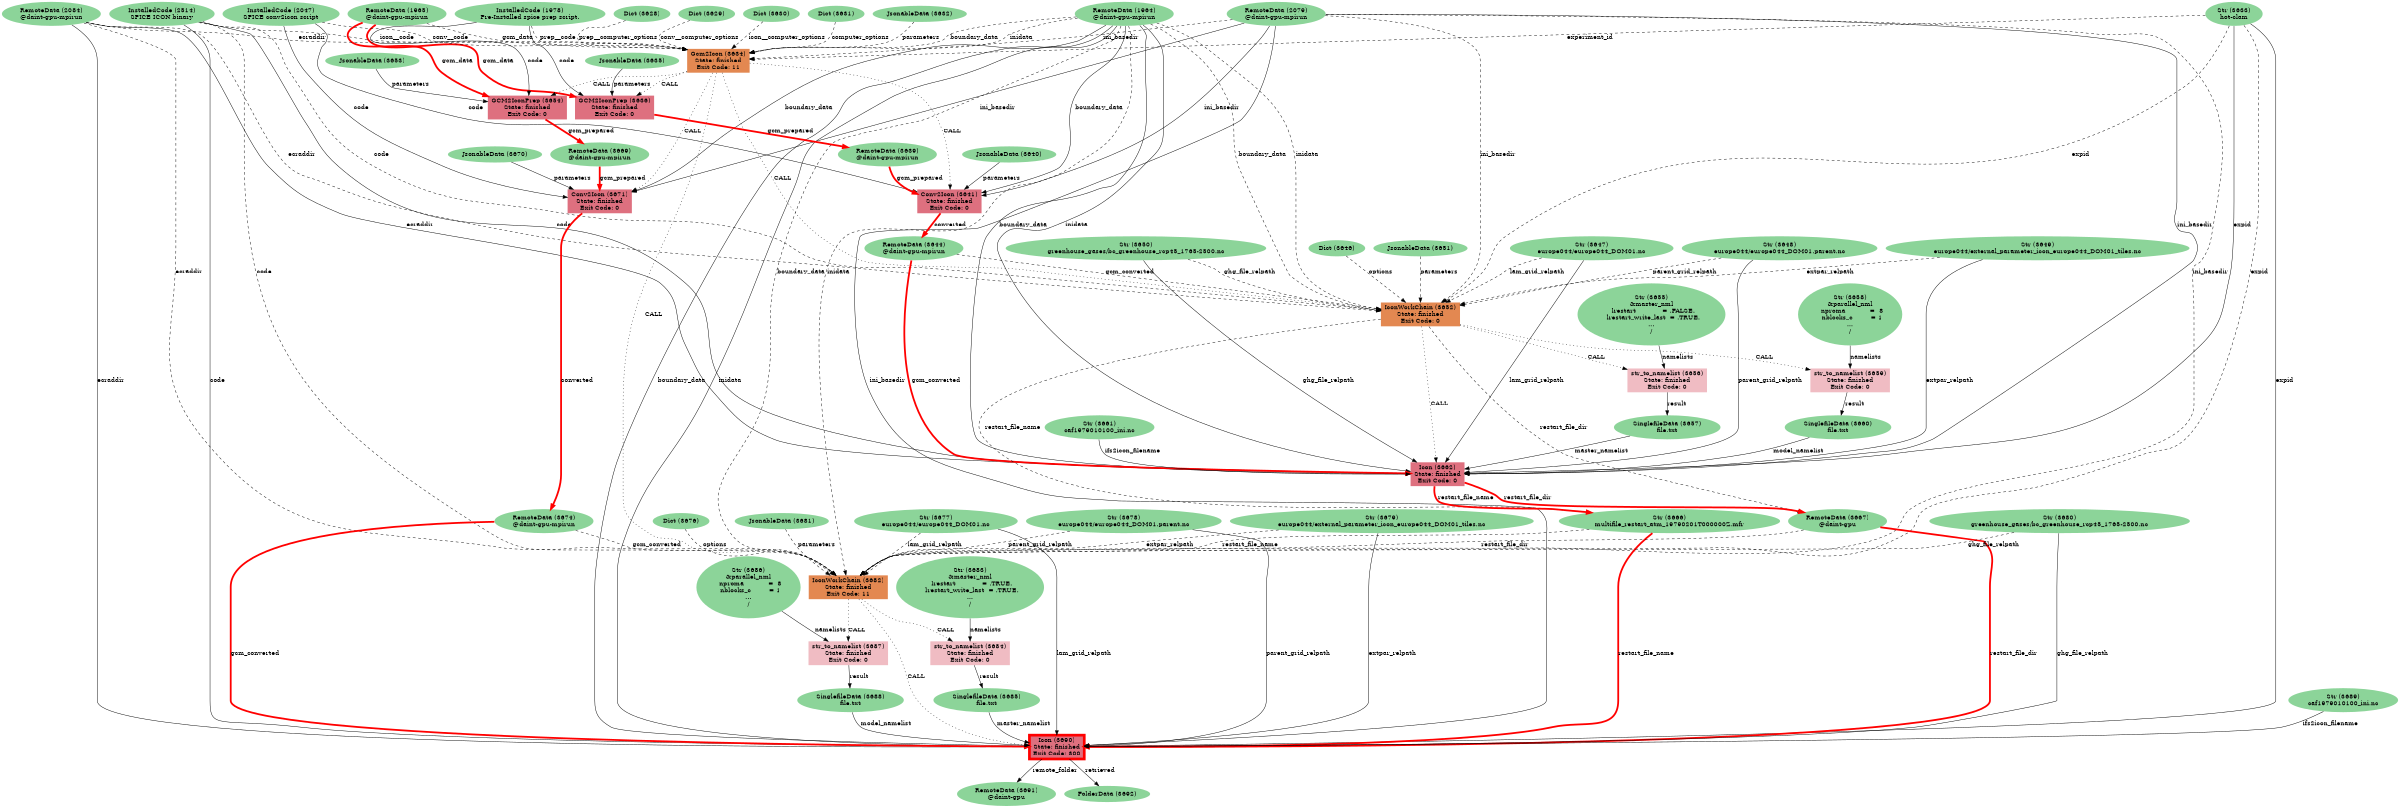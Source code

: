 digraph {
	graph [size="16,16"]
	N3690 [label="Icon (3690)
State: finished
Exit Code: 300" color=red fillcolor="#de707fff" penwidth=6 shape=rectangle style=filled]
	N1964 [label="RemoteData (1964)
@daint-gpu-mpirun" fillcolor="#8cd499ff" penwidth=0 shape=ellipse style=filled]
	N1965 [label="RemoteData (1965)
@daint-gpu-mpirun" fillcolor="#8cd499ff" penwidth=0 shape=ellipse style=filled]
	N1978 [label="InstalledCode (1978)
Pre-Installed spice prep script." fillcolor="#8cd499ff" penwidth=0 shape=ellipse style=filled]
	N2047 [label="InstalledCode (2047)
SPICE conv2icon script" fillcolor="#8cd499ff" penwidth=0 shape=ellipse style=filled]
	N2079 [label="RemoteData (2079)
@daint-gpu-mpirun" fillcolor="#8cd499ff" penwidth=0 shape=ellipse style=filled]
	N2084 [label="RemoteData (2084)
@daint-gpu-mpirun" fillcolor="#8cd499ff" penwidth=0 shape=ellipse style=filled]
	N2514 [label="InstalledCode (2514)
SPICE ICON binary" fillcolor="#8cd499ff" penwidth=0 shape=ellipse style=filled]
	N3628 [label="Dict (3628)" fillcolor="#8cd499ff" penwidth=0 shape=ellipse style=filled]
	N3629 [label="Dict (3629)" fillcolor="#8cd499ff" penwidth=0 shape=ellipse style=filled]
	N3630 [label="Dict (3630)" fillcolor="#8cd499ff" penwidth=0 shape=ellipse style=filled]
	N3631 [label="Dict (3631)" fillcolor="#8cd499ff" penwidth=0 shape=ellipse style=filled]
	N3632 [label="JsonableData (3632)" fillcolor="#8cd499ff" penwidth=0 shape=ellipse style=filled]
	N3633 [label="Str (3633)
hot-clam" fillcolor="#8cd499ff" penwidth=0 shape=ellipse style=filled]
	N3634 [label="Gcm2Icon (3634)
State: finished
Exit Code: 11" fillcolor="#e38851ff" penwidth=0 shape=rectangle style=filled]
	N3635 [label="JsonableData (3635)" fillcolor="#8cd499ff" penwidth=0 shape=ellipse style=filled]
	N3636 [label="GCM2IconPrep (3636)
State: finished
Exit Code: 0" fillcolor="#de707fff" penwidth=0 shape=rectangle style=filled]
	N3639 [label="RemoteData (3639)
@daint-gpu-mpirun" fillcolor="#8cd499ff" penwidth=0 shape=ellipse style=filled]
	N3640 [label="JsonableData (3640)" fillcolor="#8cd499ff" penwidth=0 shape=ellipse style=filled]
	N3641 [label="Conv2Icon (3641)
State: finished
Exit Code: 0" fillcolor="#de707fff" penwidth=0 shape=rectangle style=filled]
	N3644 [label="RemoteData (3644)
@daint-gpu-mpirun" fillcolor="#8cd499ff" penwidth=0 shape=ellipse style=filled]
	N3646 [label="Dict (3646)" fillcolor="#8cd499ff" penwidth=0 shape=ellipse style=filled]
	N3647 [label="Str (3647)
europe044/europe044_DOM01.nc" fillcolor="#8cd499ff" penwidth=0 shape=ellipse style=filled]
	N3648 [label="Str (3648)
europe044/europe044_DOM01.parent.nc" fillcolor="#8cd499ff" penwidth=0 shape=ellipse style=filled]
	N3649 [label="Str (3649)
europe044/external_parameter_icon_europe044_DOM01_tiles.nc" fillcolor="#8cd499ff" penwidth=0 shape=ellipse style=filled]
	N3650 [label="Str (3650)
greenhouse_gases/bc_greenhouse_rcp45_1765-2500.nc" fillcolor="#8cd499ff" penwidth=0 shape=ellipse style=filled]
	N3651 [label="JsonableData (3651)" fillcolor="#8cd499ff" penwidth=0 shape=ellipse style=filled]
	N3652 [label="IconWorkChain (3652)
State: finished
Exit Code: 0" fillcolor="#e38851ff" penwidth=0 shape=rectangle style=filled]
	N3653 [label="JsonableData (3653)" fillcolor="#8cd499ff" penwidth=0 shape=ellipse style=filled]
	N3654 [label="GCM2IconPrep (3654)
State: finished
Exit Code: 0" fillcolor="#de707fff" penwidth=0 shape=rectangle style=filled]
	N3655 [label="Str (3655)
&master_nml
  lrestart             = .FALSE.
  lrestart_write_last  = .TRUE.
...
/" fillcolor="#8cd499ff" penwidth=0 shape=ellipse style=filled]
	N3656 [label="str_to_namelist (3656)
State: finished
Exit Code: 0" fillcolor="#de707f77" penwidth=0 shape=rectangle style=filled]
	N3657 [label="SinglefileData (3657)
file.txt" fillcolor="#8cd499ff" penwidth=0 shape=ellipse style=filled]
	N3658 [label="Str (3658)
&parallel_nml
  nproma            =  8
  nblocks_c         = 1
...
/" fillcolor="#8cd499ff" penwidth=0 shape=ellipse style=filled]
	N3659 [label="str_to_namelist (3659)
State: finished
Exit Code: 0" fillcolor="#de707f77" penwidth=0 shape=rectangle style=filled]
	N3660 [label="SinglefileData (3660)
file.txt" fillcolor="#8cd499ff" penwidth=0 shape=ellipse style=filled]
	N3661 [label="Str (3661)
caf1979010100_ini.nc" fillcolor="#8cd499ff" penwidth=0 shape=ellipse style=filled]
	N3662 [label="Icon (3662)
State: finished
Exit Code: 0" fillcolor="#de707fff" penwidth=0 shape=rectangle style=filled]
	N3666 [label="Str (3666)
multifile_restart_atm_19790201T000000Z.mfr" fillcolor="#8cd499ff" penwidth=0 shape=ellipse style=filled]
	N3667 [label="RemoteData (3667)
@daint-gpu" fillcolor="#8cd499ff" penwidth=0 shape=ellipse style=filled]
	N3669 [label="RemoteData (3669)
@daint-gpu-mpirun" fillcolor="#8cd499ff" penwidth=0 shape=ellipse style=filled]
	N3670 [label="JsonableData (3670)" fillcolor="#8cd499ff" penwidth=0 shape=ellipse style=filled]
	N3671 [label="Conv2Icon (3671)
State: finished
Exit Code: 0" fillcolor="#de707fff" penwidth=0 shape=rectangle style=filled]
	N3674 [label="RemoteData (3674)
@daint-gpu-mpirun" fillcolor="#8cd499ff" penwidth=0 shape=ellipse style=filled]
	N3676 [label="Dict (3676)" fillcolor="#8cd499ff" penwidth=0 shape=ellipse style=filled]
	N3677 [label="Str (3677)
europe044/europe044_DOM01.nc" fillcolor="#8cd499ff" penwidth=0 shape=ellipse style=filled]
	N3678 [label="Str (3678)
europe044/europe044_DOM01.parent.nc" fillcolor="#8cd499ff" penwidth=0 shape=ellipse style=filled]
	N3679 [label="Str (3679)
europe044/external_parameter_icon_europe044_DOM01_tiles.nc" fillcolor="#8cd499ff" penwidth=0 shape=ellipse style=filled]
	N3680 [label="Str (3680)
greenhouse_gases/bc_greenhouse_rcp45_1765-2500.nc" fillcolor="#8cd499ff" penwidth=0 shape=ellipse style=filled]
	N3681 [label="JsonableData (3681)" fillcolor="#8cd499ff" penwidth=0 shape=ellipse style=filled]
	N3682 [label="IconWorkChain (3682)
State: finished
Exit Code: 11" fillcolor="#e38851ff" penwidth=0 shape=rectangle style=filled]
	N3683 [label="Str (3683)
&master_nml
  lrestart             = .TRUE.
  lrestart_write_last  = .TRUE.
...
/" fillcolor="#8cd499ff" penwidth=0 shape=ellipse style=filled]
	N3684 [label="str_to_namelist (3684)
State: finished
Exit Code: 0" fillcolor="#de707f77" penwidth=0 shape=rectangle style=filled]
	N3685 [label="SinglefileData (3685)
file.txt" fillcolor="#8cd499ff" penwidth=0 shape=ellipse style=filled]
	N3686 [label="Str (3686)
&parallel_nml
  nproma            =  8
  nblocks_c         = 1
...
/" fillcolor="#8cd499ff" penwidth=0 shape=ellipse style=filled]
	N3687 [label="str_to_namelist (3687)
State: finished
Exit Code: 0" fillcolor="#de707f77" penwidth=0 shape=rectangle style=filled]
	N3688 [label="SinglefileData (3688)
file.txt" fillcolor="#8cd499ff" penwidth=0 shape=ellipse style=filled]
	N3689 [label="Str (3689)
caf1979010100_ini.nc" fillcolor="#8cd499ff" penwidth=0 shape=ellipse style=filled]
	N3650 -> N3662 [label=ghg_file_relpath color="#000000" style=solid]
	N3651 -> N3652 [label=parameters color="#000000" style=dashed]
	N2079 -> N3671 [label=ini_basedir color="#000000" style=solid]
	N2047 -> N3634 [label=conv__code color="#000000" style=dashed]
	N1964 -> N3634 [label=inidata color="#000000" style=dashed]
	N3677 -> N3690 [label=lam_grid_relpath color="#000000" style=solid]
	N3682 -> N3690 [label=CALL color="#000000" style=dotted]
	N3681 -> N3682 [label=parameters color="#000000" style=dashed]
	N1978 -> N3634 [label=prep__code color="#000000" style=dashed]
	N2084 -> N3662 [label=ecraddir color="#000000" style=solid]
	N1964 -> N3641 [label=boundary_data color="#000000" style=solid]
	N3679 -> N3690 [label=extpar_relpath color="#000000" style=solid]
	N3686 -> N3687 [label=namelists color="#000000" style=solid]
	N1978 -> N3636 [label=code color="#000000" style=solid]
	N3688 -> N3690 [label=model_namelist color="#000000" style=solid]
	N3661 -> N3662 [label=ifs2icon_filename color="#000000" style=solid]
	N3634 -> N3652 [label=CALL color="#000000" style=dotted]
	N3634 -> N3641 [label=CALL color="#000000" style=dotted]
	N3646 -> N3652 [label=options color="#000000" style=dashed]
	N3634 -> N3654 [label=CALL color="#000000" style=dotted]
	N3683 -> N3684 [label=namelists color="#000000" style=solid]
	N3649 -> N3652 [label=extpar_relpath color="#000000" style=dashed]
	N3659 -> N3660 [label=result color="#000000" style=solid]
	N3687 -> N3688 [label=result color="#000000" style=solid]
	N3629 -> N3634 [label=conv__computer_options color="#000000" style=dashed]
	N2079 -> N3641 [label=ini_basedir color="#000000" style=solid]
	N3633 -> N3652 [label=expid color="#000000" style=dashed]
	N2047 -> N3671 [label=code color="#000000" style=solid]
	N3633 -> N3682 [label=expid color="#000000" style=dashed]
	N2514 -> N3690 [label=code color="#000000" style=solid]
	N3678 -> N3690 [label=parent_grid_relpath color="#000000" style=solid]
	N3633 -> N3634 [label=experiment_id color="#000000" style=dashed]
	N3682 -> N3684 [label=CALL color="#000000" style=dotted]
	N3634 -> N3636 [label=CALL color="#000000" style=dotted]
	N3656 -> N3657 [label=result color="#000000" style=solid]
	N1978 -> N3654 [label=code color="#000000" style=solid]
	N3653 -> N3654 [label=parameters color="#000000" style=solid]
	N3679 -> N3682 [label=extpar_relpath color="#000000" style=dashed]
	N1965 -> N3634 [label=gcm_data color="#000000" style=dashed]
	N3662 -> N3667 [label=restart_file_dir color=red penwidth=4 style=solid]
	N3634 -> N3682 [label=CALL color="#000000" style=dotted]
	N2079 -> N3682 [label=ini_basedir color="#000000" style=dashed]
	N3677 -> N3682 [label=lam_grid_relpath color="#000000" style=dashed]
	N3689 -> N3690 [label=ifs2icon_filename color="#000000" style=solid]
	N3649 -> N3662 [label=extpar_relpath color="#000000" style=solid]
	N2084 -> N3652 [label=ecraddir color="#000000" style=dashed]
	N1964 -> N3682 [label=boundary_data color="#000000" style=dashed]
	N3682 -> N3687 [label=CALL color="#000000" style=dotted]
	N2047 -> N3641 [label=code color="#000000" style=solid]
	N3639 -> N3641 [label=gcm_prepared color=red penwidth=4 style=solid]
	N3647 -> N3662 [label=lam_grid_relpath color="#000000" style=solid]
	N2514 -> N3652 [label=code color="#000000" style=dashed]
	N2514 -> N3634 [label=icon__code color="#000000" style=dashed]
	N3648 -> N3652 [label=parent_grid_relpath color="#000000" style=dashed]
	N3650 -> N3652 [label=ghg_file_relpath color="#000000" style=dashed]
	N2079 -> N3634 [label=ini_basedir color="#000000" style=dashed]
	N2514 -> N3682 [label=code color="#000000" style=dashed]
	N3628 -> N3634 [label=prep__computer_options color="#000000" style=dashed]
	N3655 -> N3656 [label=namelists color="#000000" style=solid]
	N1964 -> N3652 [label=boundary_data color="#000000" style=dashed]
	N3644 -> N3662 [label=gcm_converted color=red penwidth=4 style=solid]
	N3641 -> N3644 [label=converted color=red penwidth=4 style=solid]
	N3658 -> N3659 [label=namelists color="#000000" style=solid]
	N2079 -> N3652 [label=ini_basedir color="#000000" style=dashed]
	N3666 -> N3690 [label=restart_file_name color=red penwidth=4 style=solid]
	N3652 -> N3667 [label=restart_file_dir color="#000000" style=dashed]
	N1964 -> N3690 [label=boundary_data color="#000000" style=solid]
	N1964 -> N3682 [label=inidata color="#000000" style=dashed]
	N3684 -> N3685 [label=result color="#000000" style=solid]
	N1964 -> N3662 [label=boundary_data color="#000000" style=solid]
	N3652 -> N3662 [label=CALL color="#000000" style=dotted]
	N3667 -> N3682 [label=restart_file_dir color="#000000" style=dashed]
	N2084 -> N3634 [label=ecraddir color="#000000" style=dashed]
	N3680 -> N3690 [label=ghg_file_relpath color="#000000" style=solid]
	N3662 -> N3666 [label=restart_file_name color=red penwidth=4 style=solid]
	N3633 -> N3690 [label=expid color="#000000" style=solid]
	N3657 -> N3662 [label=master_namelist color="#000000" style=solid]
	N3644 -> N3652 [label=gcm_converted color="#000000" style=dashed]
	N3660 -> N3662 [label=model_namelist color="#000000" style=solid]
	N3640 -> N3641 [label=parameters color="#000000" style=solid]
	N3674 -> N3682 [label=gcm_converted color="#000000" style=dashed]
	N1964 -> N3652 [label=inidata color="#000000" style=dashed]
	N2084 -> N3682 [label=ecraddir color="#000000" style=dashed]
	N2514 -> N3662 [label=code color="#000000" style=solid]
	N1965 -> N3636 [label=gcm_data color=red penwidth=4 style=solid]
	N3652 -> N3666 [label=restart_file_name color="#000000" style=dashed]
	N2084 -> N3690 [label=ecraddir color="#000000" style=solid]
	N3671 -> N3674 [label=converted color=red penwidth=4 style=solid]
	N3654 -> N3669 [label=gcm_prepared color=red penwidth=4 style=solid]
	N3670 -> N3671 [label=parameters color="#000000" style=solid]
	N3635 -> N3636 [label=parameters color="#000000" style=solid]
	N1964 -> N3690 [label=inidata color="#000000" style=solid]
	N1964 -> N3634 [label=boundary_data color="#000000" style=dashed]
	N3685 -> N3690 [label=master_namelist color="#000000" style=solid]
	N3666 -> N3682 [label=restart_file_name color="#000000" style=dashed]
	N3647 -> N3652 [label=lam_grid_relpath color="#000000" style=dashed]
	N1964 -> N3662 [label=inidata color="#000000" style=solid]
	N2079 -> N3690 [label=ini_basedir color="#000000" style=solid]
	N1964 -> N3671 [label=boundary_data color="#000000" style=solid]
	N1965 -> N3654 [label=gcm_data color=red penwidth=4 style=solid]
	N3667 -> N3690 [label=restart_file_dir color=red penwidth=4 style=solid]
	N3636 -> N3639 [label=gcm_prepared color=red penwidth=4 style=solid]
	N3648 -> N3662 [label=parent_grid_relpath color="#000000" style=solid]
	N2079 -> N3662 [label=ini_basedir color="#000000" style=solid]
	N3669 -> N3671 [label=gcm_prepared color=red penwidth=4 style=solid]
	N3633 -> N3662 [label=expid color="#000000" style=solid]
	N3634 -> N3671 [label=CALL color="#000000" style=dotted]
	N3652 -> N3656 [label=CALL color="#000000" style=dotted]
	N3676 -> N3682 [label=options color="#000000" style=dashed]
	N3652 -> N3659 [label=CALL color="#000000" style=dotted]
	N3674 -> N3690 [label=gcm_converted color=red penwidth=4 style=solid]
	N3632 -> N3634 [label=parameters color="#000000" style=dashed]
	N3630 -> N3634 [label=icon__computer_options color="#000000" style=dashed]
	N3680 -> N3682 [label=ghg_file_relpath color="#000000" style=dashed]
	N3678 -> N3682 [label=parent_grid_relpath color="#000000" style=dashed]
	N3631 -> N3634 [label=computer_options color="#000000" style=dashed]
	N3691 [label="RemoteData (3691)
@daint-gpu" fillcolor="#8cd499ff" penwidth=0 shape=ellipse style=filled]
	N3692 [label="FolderData (3692)" fillcolor="#8cd499ff" penwidth=0 shape=ellipse style=filled]
	N3690 -> N3692 [label=retrieved color="#000000" style=solid]
	N3690 -> N3691 [label=remote_folder color="#000000" style=solid]
}
